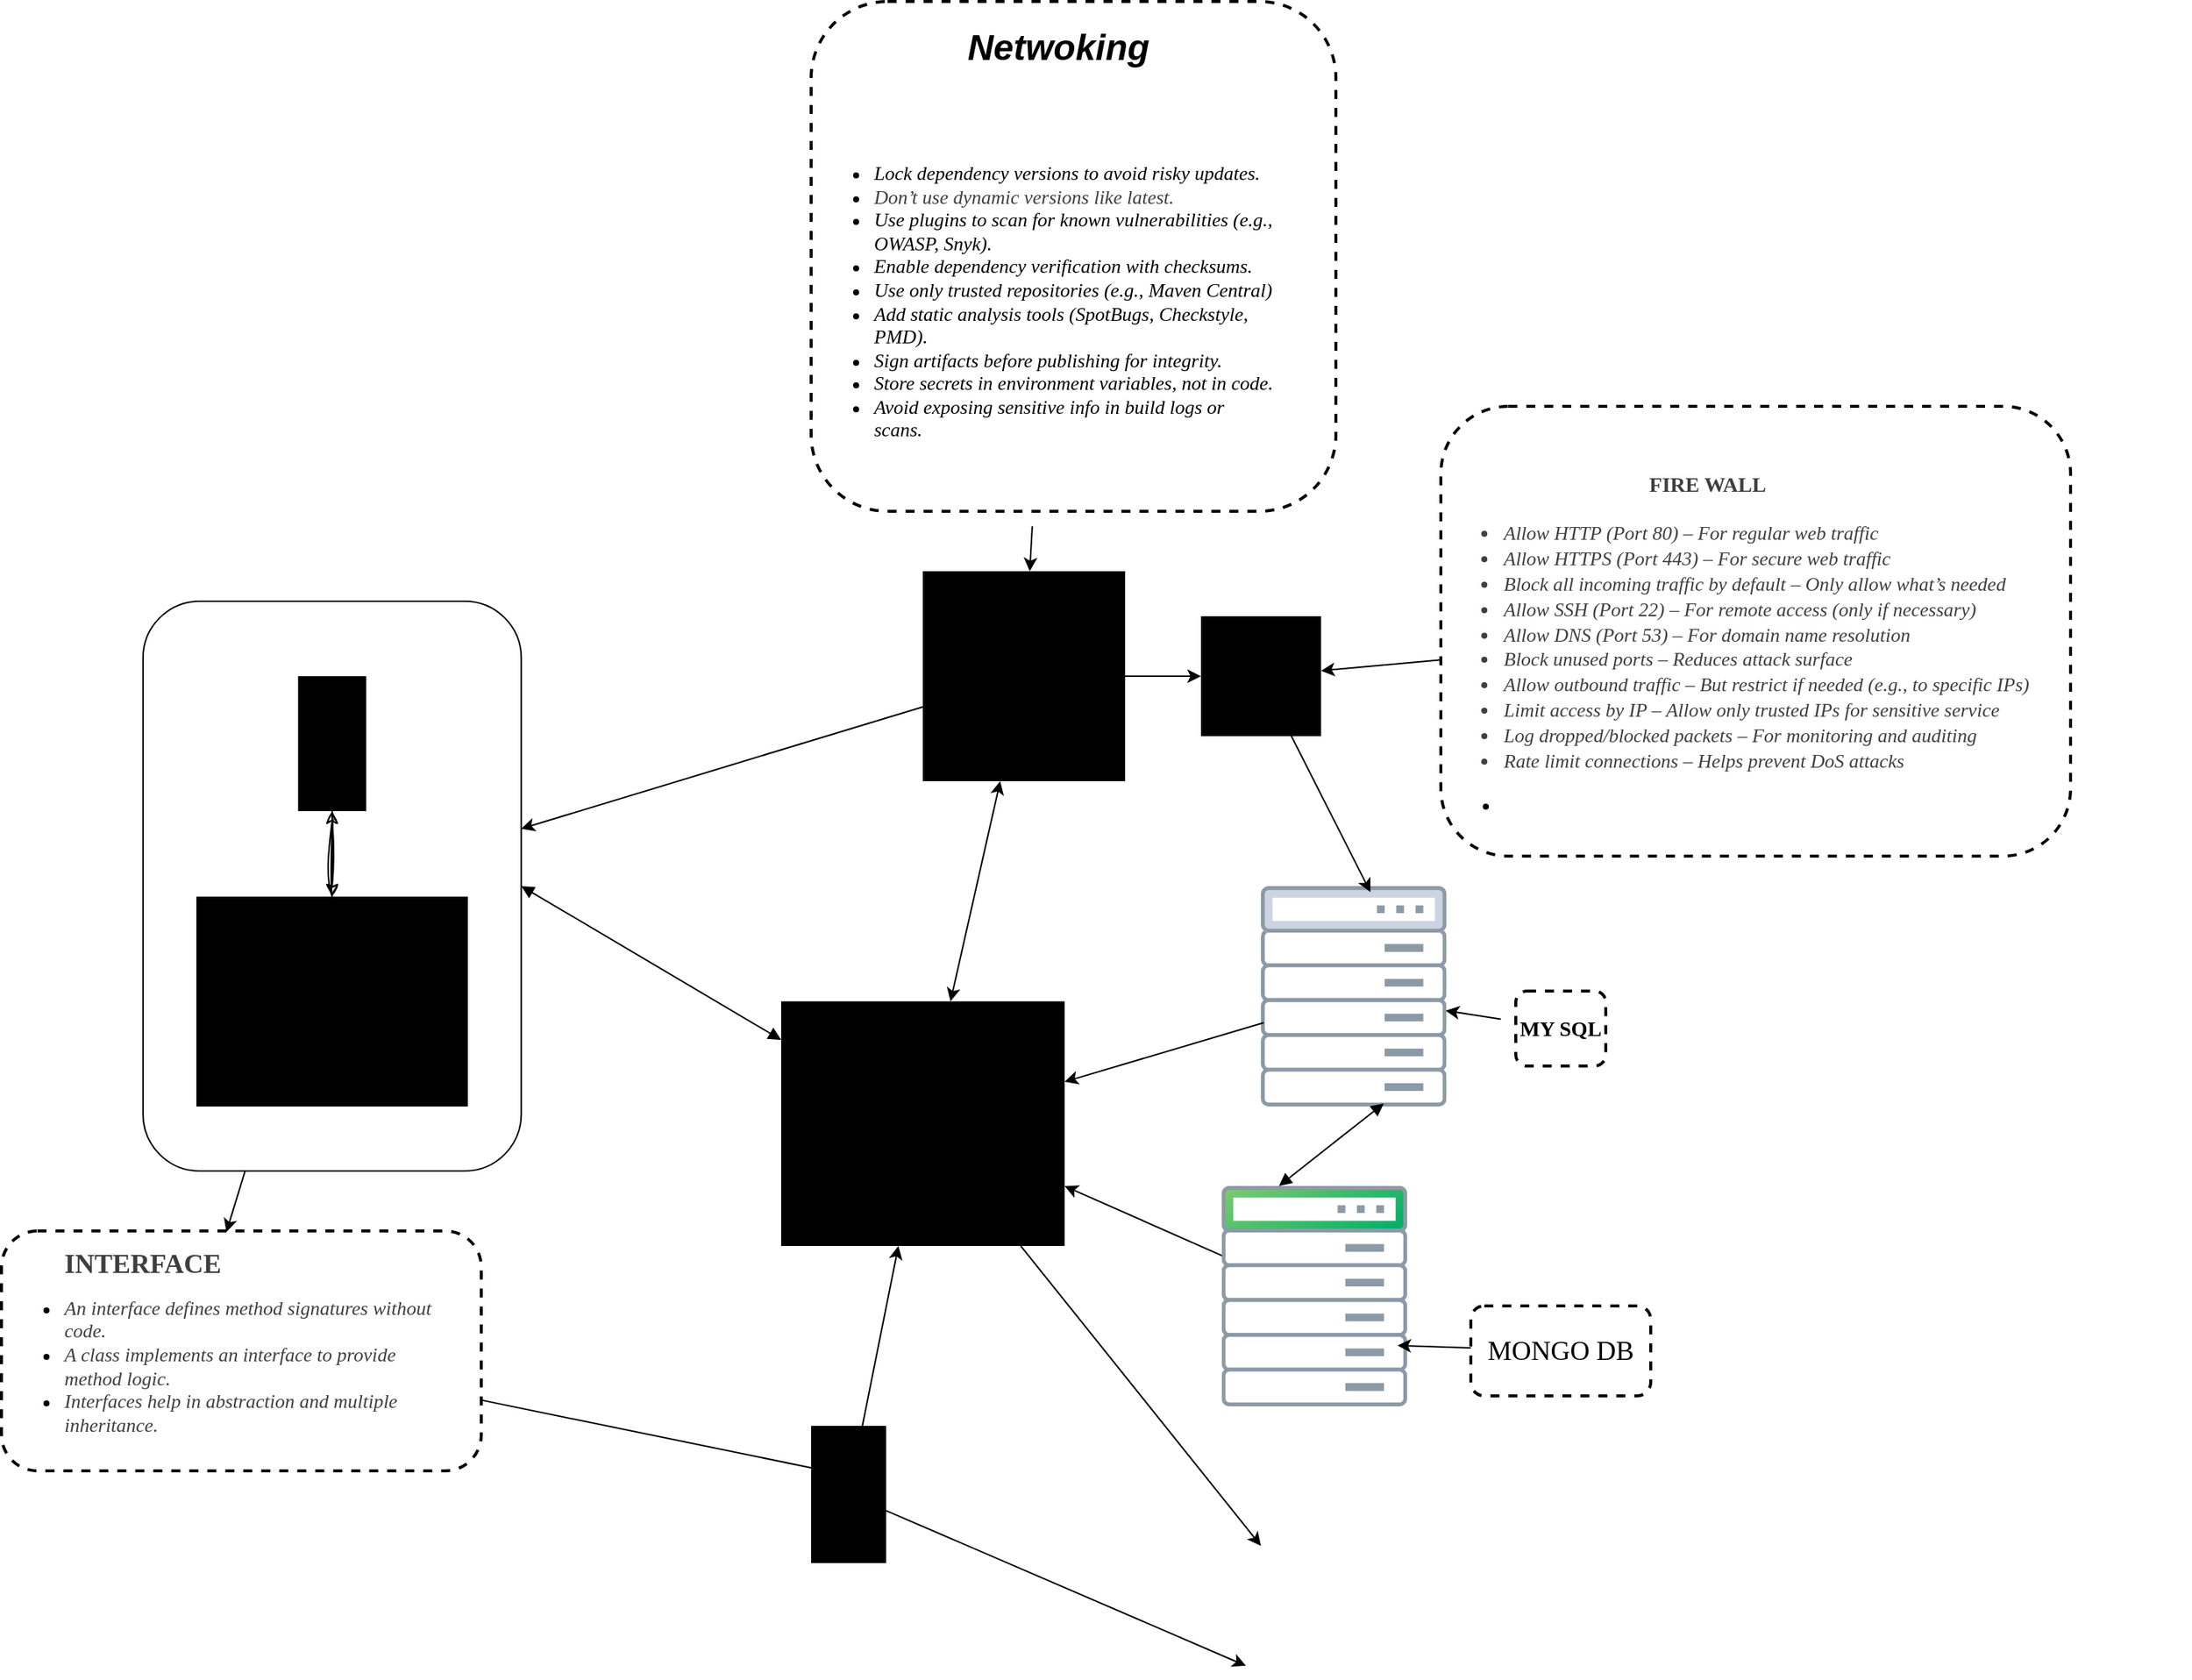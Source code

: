 <mxfile>
    <diagram id="4bFEtiRbaB8daMl5JLGO" name="Page-1">
        <mxGraphModel dx="2585" dy="2191" grid="1" gridSize="10" guides="1" tooltips="1" connect="1" arrows="1" fold="1" page="1" pageScale="1" pageWidth="850" pageHeight="1100" background="none" math="0" shadow="0">
            <root>
                <mxCell id="0"/>
                <mxCell id="1" parent="0"/>
                <mxCell id="22" style="edgeStyle=none;html=1;sketch=1;curveFitting=1;jiggle=2;" parent="1" source="20" target="21" edge="1">
                    <mxGeometry relative="1" as="geometry"/>
                </mxCell>
                <mxCell id="20" value="" style="sketch=1;verticalLabelPosition=bottom;sketch=0;aspect=fixed;html=1;verticalAlign=top;strokeColor=none;fillColor=#000000;align=center;outlineConnect=0;pointerEvents=1;shape=mxgraph.citrix2.mobile;curveFitting=1;jiggle=2;" parent="1" vertex="1">
                    <mxGeometry x="47.8" y="180" width="45.46" height="90" as="geometry"/>
                </mxCell>
                <mxCell id="23" style="edgeStyle=none;html=1;sketch=1;curveFitting=1;jiggle=2;" parent="1" source="21" target="20" edge="1">
                    <mxGeometry relative="1" as="geometry"/>
                </mxCell>
                <mxCell id="21" value="" style="sketch=1;verticalLabelPosition=bottom;sketch=0;aspect=fixed;html=1;verticalAlign=top;strokeColor=none;fillColor=#000000;align=center;outlineConnect=0;pointerEvents=1;shape=mxgraph.citrix2.managed_desktop;curveFitting=1;jiggle=2;" parent="1" vertex="1">
                    <mxGeometry x="-20" y="327" width="181.07" height="140" as="geometry"/>
                </mxCell>
                <mxCell id="27" value="" style="rounded=1;labelBackgroundColor=none;labelBorderColor=none;textShadow=0;whiteSpace=wrap;html=1;gradientColor=none;fillColor=none;" parent="1" vertex="1">
                    <mxGeometry x="-55.6" y="130" width="252.27" height="380" as="geometry"/>
                </mxCell>
                <mxCell id="29" value="" style="image;aspect=fixed;perimeter=ellipsePerimeter;html=1;align=center;fontSize=12;verticalAlign=top;fontColor=#364149;shadow=0;dashed=0;image=img/lib/cumulus/rack_bare_metal.svg;" parent="1" vertex="1">
                    <mxGeometry x="690" y="320" width="123.79" height="147" as="geometry"/>
                </mxCell>
                <mxCell id="33" style="edgeStyle=none;html=1;" parent="1" source="32" target="27" edge="1">
                    <mxGeometry relative="1" as="geometry"/>
                </mxCell>
                <mxCell id="45" style="edgeStyle=none;html=1;" parent="1" source="32" target="44" edge="1">
                    <mxGeometry relative="1" as="geometry"/>
                </mxCell>
                <mxCell id="32" value="" style="sketch=0;verticalLabelPosition=bottom;sketch=0;aspect=fixed;html=1;verticalAlign=top;strokeColor=none;fillColor=#000000;align=center;outlineConnect=0;pointerEvents=1;shape=mxgraph.citrix2.network;" parent="1" vertex="1">
                    <mxGeometry x="464.46" y="110" width="134.93" height="140" as="geometry"/>
                </mxCell>
                <mxCell id="36" style="edgeStyle=none;html=1;" parent="1" source="34" target="37" edge="1">
                    <mxGeometry relative="1" as="geometry">
                        <mxPoint x="470" y="490" as="targetPoint"/>
                    </mxGeometry>
                </mxCell>
                <mxCell id="34" value="" style="image;aspect=fixed;perimeter=ellipsePerimeter;html=1;align=center;fontSize=12;verticalAlign=top;fontColor=#364149;shadow=0;dashed=0;image=img/lib/cumulus/rack_cumulus_linux.svg;" parent="1" vertex="1">
                    <mxGeometry x="663.79" y="520" width="123.79" height="147.01" as="geometry"/>
                </mxCell>
                <mxCell id="38" value="" style="edgeStyle=none;html=1;" parent="1" source="29" target="37" edge="1">
                    <mxGeometry relative="1" as="geometry">
                        <mxPoint x="470" y="450" as="targetPoint"/>
                        <mxPoint x="691" y="406" as="sourcePoint"/>
                    </mxGeometry>
                </mxCell>
                <mxCell id="89" style="edgeStyle=none;html=1;" edge="1" parent="1" source="37">
                    <mxGeometry relative="1" as="geometry">
                        <mxPoint x="690" y="760" as="targetPoint"/>
                    </mxGeometry>
                </mxCell>
                <mxCell id="37" value="" style="sketch=0;verticalLabelPosition=bottom;sketch=0;aspect=fixed;html=1;verticalAlign=top;strokeColor=none;fillColor=#000000;align=center;outlineConnect=0;pointerEvents=1;shape=mxgraph.citrix2.storefront;" parent="1" vertex="1">
                    <mxGeometry x="370" y="396.86" width="189.1" height="163.14" as="geometry"/>
                </mxCell>
                <mxCell id="40" style="edgeStyle=none;html=1;entryX=1;entryY=0.25;entryDx=0;entryDy=0;" parent="1" source="27" target="66" edge="1">
                    <mxGeometry relative="1" as="geometry">
                        <mxPoint x="163.2" y="560.08" as="targetPoint"/>
                    </mxGeometry>
                </mxCell>
                <mxCell id="68" style="edgeStyle=none;html=1;" parent="1" source="42" target="37" edge="1">
                    <mxGeometry relative="1" as="geometry"/>
                </mxCell>
                <mxCell id="88" style="edgeStyle=none;html=1;" edge="1" parent="1" source="42">
                    <mxGeometry relative="1" as="geometry">
                        <mxPoint x="680" y="840" as="targetPoint"/>
                    </mxGeometry>
                </mxCell>
                <mxCell id="42" value="" style="sketch=0;verticalLabelPosition=bottom;sketch=0;aspect=fixed;html=1;verticalAlign=top;strokeColor=none;fillColor=#000000;align=center;outlineConnect=0;pointerEvents=1;shape=mxgraph.citrix2.bridge;direction=south;" parent="1" vertex="1">
                    <mxGeometry x="390" y="680" width="50.03" height="91.57" as="geometry"/>
                </mxCell>
                <mxCell id="44" value="" style="sketch=0;verticalLabelPosition=bottom;sketch=0;aspect=fixed;html=1;verticalAlign=top;strokeColor=none;fillColor=#000000;align=center;outlineConnect=0;pointerEvents=1;shape=mxgraph.citrix2.firewall;" parent="1" vertex="1">
                    <mxGeometry x="650" y="140" width="80.13" height="80" as="geometry"/>
                </mxCell>
                <mxCell id="46" style="edgeStyle=none;html=1;entryX=0.59;entryY=0.027;entryDx=0;entryDy=0;entryPerimeter=0;" parent="1" source="44" target="29" edge="1">
                    <mxGeometry relative="1" as="geometry"/>
                </mxCell>
                <mxCell id="51" value="" style="endArrow=block;html=1;startArrow=block;startFill=1;endFill=1;exitX=0.309;exitY=0;exitDx=0;exitDy=0;exitPerimeter=0;entryX=0.662;entryY=0.986;entryDx=0;entryDy=0;entryPerimeter=0;" parent="1" source="34" target="29" edge="1">
                    <mxGeometry width="100" height="100" relative="1" as="geometry">
                        <mxPoint x="710" y="510" as="sourcePoint"/>
                        <mxPoint x="750" y="470" as="targetPoint"/>
                    </mxGeometry>
                </mxCell>
                <mxCell id="55" style="edgeStyle=none;html=1;" parent="1" source="54" target="32" edge="1">
                    <mxGeometry relative="1" as="geometry"/>
                </mxCell>
                <mxCell id="54" value="&lt;ul&gt;&lt;li&gt;&lt;i style=&quot;background-color: transparent;&quot;&gt;&lt;font style=&quot;font-size: 13px; color: rgb(0, 0, 0);&quot; face=&quot;Verdana&quot;&gt;Lock dependency versions to avoid risky updates.&lt;/font&gt;&lt;/i&gt;&lt;/li&gt;&lt;li&gt;&lt;i style=&quot;background-color: transparent;&quot;&gt;&lt;font style=&quot;font-size: 13px; color: rgb(0, 0, 0);&quot; face=&quot;Verdana&quot;&gt;&lt;span style=&quot;background-color: transparent; color: rgb(63, 63, 63);&quot;&gt;Don’t use dynamic versions like latest.&lt;/span&gt;&lt;/font&gt;&lt;/i&gt;&lt;/li&gt;&lt;li&gt;&lt;i style=&quot;background-color: transparent;&quot;&gt;&lt;font style=&quot;font-size: 13px; color: rgb(0, 0, 0);&quot; face=&quot;Verdana&quot;&gt;Use plugins to scan for known vulnerabilities (e.g., OWASP, Snyk).&lt;/font&gt;&lt;/i&gt;&lt;/li&gt;&lt;li&gt;&lt;i style=&quot;background-color: transparent;&quot;&gt;&lt;font style=&quot;font-size: 13px; color: rgb(0, 0, 0);&quot; face=&quot;Verdana&quot;&gt;Enable dependency verification with checksums.&lt;/font&gt;&lt;/i&gt;&lt;/li&gt;&lt;li&gt;&lt;i style=&quot;background-color: transparent;&quot;&gt;&lt;font style=&quot;font-size: 13px; color: rgb(0, 0, 0);&quot; face=&quot;Verdana&quot;&gt;Use only trusted repositories (e.g., Maven Central)&lt;/font&gt;&lt;/i&gt;&lt;/li&gt;&lt;li&gt;&lt;i style=&quot;background-color: transparent;&quot;&gt;&lt;font style=&quot;font-size: 13px; color: rgb(0, 0, 0);&quot; face=&quot;Verdana&quot;&gt;Add static analysis tools (SpotBugs, Checkstyle, PMD).&lt;/font&gt;&lt;/i&gt;&lt;/li&gt;&lt;li&gt;&lt;i style=&quot;background-color: transparent;&quot;&gt;&lt;font style=&quot;font-size: 13px; color: rgb(0, 0, 0);&quot; face=&quot;Verdana&quot;&gt;Sign artifacts before publishing for integrity.&lt;/font&gt;&lt;/i&gt;&lt;/li&gt;&lt;li&gt;&lt;i style=&quot;background-color: transparent;&quot;&gt;&lt;font style=&quot;font-size: 13px; color: rgb(0, 0, 0);&quot; face=&quot;Verdana&quot;&gt;Store secrets in environment variables, not in code.&lt;/font&gt;&lt;/i&gt;&lt;/li&gt;&lt;li&gt;&lt;i style=&quot;background-color: transparent;&quot;&gt;&lt;font style=&quot;font-size: 13px; color: rgb(0, 0, 0);&quot; face=&quot;Verdana&quot;&gt;Avoid exposing sensitive info in build logs or scans.&lt;/font&gt;&lt;/i&gt;&lt;/li&gt;&lt;/ul&gt;&lt;font face=&quot;Verdana&quot;&gt;&lt;span style=&quot;font-size: 13px;&quot;&gt;&lt;i&gt;&lt;br&gt;&lt;/i&gt;&lt;/span&gt;&lt;/font&gt;&lt;ol style=&quot;padding-right: 0px; padding-left: 15px; padding-bottom: 0px; margin-top: 0px; margin-right: 0px; margin-bottom: 0px;&quot; data-end=&quot;629&quot; data-start=&quot;110&quot;&gt;&lt;br&gt;&lt;/ol&gt;" style="text;html=1;align=left;verticalAlign=middle;whiteSpace=wrap;rounded=0;connectable=1;allowArrows=1;backgroundOutline=0;absoluteArcSize=0;" parent="1" vertex="1">
                    <mxGeometry x="390" y="-190" width="310" height="270" as="geometry"/>
                </mxCell>
                <mxCell id="56" value="&lt;h1 style=&quot;margin-top: 0px;&quot;&gt;&lt;i&gt;Netwoking&lt;/i&gt;&lt;/h1&gt;" style="text;html=1;whiteSpace=wrap;overflow=hidden;rounded=0;align=center;" parent="1" vertex="1">
                    <mxGeometry x="430" y="-260" width="250" height="40" as="geometry"/>
                </mxCell>
                <mxCell id="57" value="" style="rounded=1;whiteSpace=wrap;html=1;glass=1;shadow=0;gradientColor=none;fillColor=none;dashed=1;strokeWidth=2;perimeterSpacing=10;" parent="1" vertex="1">
                    <mxGeometry x="390" y="-270" width="350" height="340" as="geometry"/>
                </mxCell>
                <mxCell id="60" value="&lt;div style=&quot;text-align: center;&quot;&gt;&lt;span style=&quot;color: rgb(63, 63, 63); background-color: transparent;&quot;&gt;&lt;font style=&quot;font-size: 11px;&quot; face=&quot;Lucida Console&quot;&gt;&lt;br&gt;&lt;/font&gt;&lt;/span&gt;&lt;/div&gt;&lt;span style=&quot;color: rgb(63, 63, 63); background-color: transparent;&quot;&gt;&lt;font style=&quot;&quot; face=&quot;Lucida Console&quot;&gt;&lt;h3 style=&quot;text-align: center;&quot;&gt;&lt;font style=&quot;font-size: 14px;&quot;&gt;&lt;span style=&quot;color: rgb(63, 63, 63); background-color: transparent;&quot;&gt;FIRE WALL&lt;/span&gt;&lt;span style=&quot;background-color: transparent;&quot;&gt;&amp;nbsp; &amp;nbsp; &amp;nbsp; &amp;nbsp; &amp;nbsp; &amp;nbsp;&lt;/span&gt;&lt;/font&gt;&lt;/h3&gt;&lt;h3 style=&quot;&quot;&gt;&lt;ul style=&quot;&quot;&gt;&lt;li style=&quot;&quot;&gt;&lt;span style=&quot;background-color: transparent; font-weight: normal;&quot;&gt;&lt;i style=&quot;&quot;&gt;&lt;font style=&quot;font-size: 13px;&quot;&gt;Allow HTTP (Port 80) – For regular web traffic&lt;/font&gt;&lt;/i&gt;&lt;/span&gt;&lt;/li&gt;&lt;li style=&quot;&quot;&gt;&lt;span style=&quot;background-color: transparent; font-weight: normal;&quot;&gt;&lt;i&gt;&lt;font style=&quot;font-size: 13px;&quot;&gt;Allow HTTPS (Port 443) – For secure web traffic&lt;/font&gt;&lt;/i&gt;&lt;/span&gt;&lt;/li&gt;&lt;li style=&quot;&quot;&gt;&lt;span style=&quot;background-color: transparent; font-weight: normal;&quot;&gt;&lt;i&gt;&lt;font style=&quot;font-size: 13px;&quot;&gt;Block all incoming traffic by default – Only allow what’s needed&lt;/font&gt;&lt;/i&gt;&lt;/span&gt;&lt;/li&gt;&lt;li style=&quot;&quot;&gt;&lt;span style=&quot;background-color: transparent; font-weight: normal;&quot;&gt;&lt;i&gt;&lt;font style=&quot;font-size: 13px;&quot;&gt;Allow SSH (Port 22) – For remote access (only if necessary)&lt;/font&gt;&lt;/i&gt;&lt;/span&gt;&lt;/li&gt;&lt;li style=&quot;&quot;&gt;&lt;span style=&quot;background-color: transparent; font-weight: normal;&quot;&gt;&lt;i&gt;&lt;font style=&quot;font-size: 13px;&quot;&gt;Allow DNS (Port 53) – For domain name resolution&lt;/font&gt;&lt;/i&gt;&lt;/span&gt;&lt;/li&gt;&lt;li style=&quot;&quot;&gt;&lt;span style=&quot;background-color: transparent; font-weight: normal;&quot;&gt;&lt;i&gt;&lt;font style=&quot;font-size: 13px;&quot;&gt;Block unused ports – Reduces attack surface&lt;/font&gt;&lt;/i&gt;&lt;/span&gt;&lt;/li&gt;&lt;li style=&quot;&quot;&gt;&lt;span style=&quot;font-weight: normal;&quot;&gt;&lt;i&gt;&lt;font style=&quot;font-size: 13px;&quot;&gt;&lt;span style=&quot;background-color: transparent; color: rgb(63, 63, 63);&quot;&gt;Allow outbound traffic&lt;/span&gt;&lt;span style=&quot;background-color: transparent; color: rgb(63, 63, 63);&quot;&gt; – But restrict if needed (e.g., to specific IPs)&lt;/span&gt;&lt;/font&gt;&lt;/i&gt;&lt;/span&gt;&lt;/li&gt;&lt;li style=&quot;&quot;&gt;&lt;span style=&quot;background-color: transparent; font-weight: normal;&quot;&gt;&lt;i&gt;&lt;font style=&quot;font-size: 13px;&quot;&gt;Limit access by IP – Allow only trusted IPs for sensitive service&lt;/font&gt;&lt;/i&gt;&lt;/span&gt;&lt;/li&gt;&lt;li style=&quot;&quot;&gt;&lt;span style=&quot;background-color: transparent; font-weight: normal;&quot;&gt;&lt;i&gt;&lt;font style=&quot;font-size: 13px;&quot;&gt;Log dropped/blocked packets – For monitoring and auditing&lt;/font&gt;&lt;/i&gt;&lt;/span&gt;&lt;/li&gt;&lt;li style=&quot;&quot;&gt;&lt;span style=&quot;background-color: transparent; font-weight: normal;&quot;&gt;&lt;i style=&quot;&quot;&gt;&lt;font style=&quot;font-size: 13px;&quot;&gt;Rate limit connections – Helps prevent DoS attacks&lt;/font&gt;&lt;/i&gt;&lt;/span&gt;&lt;/li&gt;&lt;/ul&gt;&lt;/h3&gt;&lt;/font&gt;&lt;/span&gt;&lt;div&gt;&lt;div&gt;&lt;ul&gt;&lt;li data-start=&quot;690&quot; data-end=&quot;748&quot;&gt;&lt;br&gt;&lt;/li&gt;&lt;/ul&gt;&lt;/div&gt;&lt;/div&gt;" style="text;html=1;align=left;verticalAlign=middle;whiteSpace=wrap;rounded=0;" parent="1" vertex="1">
                    <mxGeometry x="810" y="20" width="500" height="260" as="geometry"/>
                </mxCell>
                <mxCell id="63" style="edgeStyle=none;html=1;" parent="1" source="61" target="44" edge="1">
                    <mxGeometry relative="1" as="geometry"/>
                </mxCell>
                <mxCell id="61" value="" style="rounded=1;whiteSpace=wrap;html=1;gradientColor=none;fillColor=none;dashed=1;strokeWidth=2;" parent="1" vertex="1">
                    <mxGeometry x="810" width="420" height="300" as="geometry"/>
                </mxCell>
                <mxCell id="65" value="&lt;ul&gt;&lt;li&gt;&lt;font style=&quot;font-size: 13px;&quot; face=&quot;Lucida Console&quot;&gt;&lt;i&gt;&lt;span style=&quot;color: rgb(63, 63, 63); background-color: transparent;&quot;&gt;An&amp;nbsp;&lt;/span&gt;&lt;span style=&quot;color: rgb(63, 63, 63); background-color: transparent; scrollbar-color: rgb(226, 226, 226) rgb(251, 251, 251);&quot; data-end=&quot;114&quot; data-start=&quot;75&quot;&gt;interface defines method signatures&lt;/span&gt;&lt;span style=&quot;color: rgb(63, 63, 63); background-color: transparent;&quot;&gt;&amp;nbsp;without code.&lt;/span&gt;&lt;/i&gt;&lt;/font&gt;&lt;/li&gt;&lt;li&gt;&lt;font style=&quot;font-size: 13px;&quot; face=&quot;Lucida Console&quot;&gt;&lt;i&gt;&lt;span style=&quot;color: rgb(63, 63, 63); background-color: transparent;&quot;&gt;A class&lt;/span&gt;&lt;span style=&quot;color: rgb(63, 63, 63); background-color: transparent;&quot;&gt;&amp;nbsp;&lt;/span&gt;&lt;span style=&quot;color: rgb(63, 63, 63); background-color: transparent; scrollbar-color: rgb(226, 226, 226) rgb(251, 251, 251);&quot; data-end=&quot;156&quot; data-start=&quot;142&quot;&gt;implements&lt;/span&gt;&lt;span style=&quot;color: rgb(63, 63, 63); background-color: transparent;&quot;&gt;&amp;nbsp;&lt;/span&gt;&lt;span style=&quot;color: rgb(63, 63, 63); background-color: transparent;&quot;&gt;an interface to provide method logic.&lt;/span&gt;&lt;/i&gt;&lt;/font&gt;&lt;/li&gt;&lt;li&gt;&lt;font style=&quot;font-size: 13px;&quot; face=&quot;Lucida Console&quot;&gt;&lt;i&gt;&lt;span style=&quot;color: rgb(63, 63, 63); background-color: transparent;&quot;&gt;Interfaces help in&lt;/span&gt;&lt;span style=&quot;color: rgb(63, 63, 63); background-color: transparent;&quot;&gt;&amp;nbsp;&lt;/span&gt;&lt;span style=&quot;color: rgb(63, 63, 63); background-color: transparent; scrollbar-color: rgb(226, 226, 226) rgb(251, 251, 251);&quot; data-end=&quot;234&quot; data-start=&quot;219&quot;&gt;abstraction&lt;/span&gt;&lt;span style=&quot;color: rgb(63, 63, 63); background-color: transparent;&quot;&gt;&amp;nbsp;&lt;/span&gt;&lt;span style=&quot;color: rgb(63, 63, 63); background-color: transparent;&quot;&gt;and&lt;/span&gt;&lt;span style=&quot;color: rgb(63, 63, 63); background-color: transparent;&quot;&gt;&amp;nbsp;&lt;/span&gt;&lt;span style=&quot;color: rgb(63, 63, 63); background-color: transparent; scrollbar-color: rgb(226, 226, 226) rgb(251, 251, 251);&quot; data-end=&quot;263&quot; data-start=&quot;239&quot;&gt;multiple inheritance&lt;/span&gt;&lt;span style=&quot;color: rgb(63, 63, 63); background-color: transparent;&quot;&gt;.&lt;/span&gt;&lt;/i&gt;&lt;/font&gt;&lt;/li&gt;&lt;/ul&gt;" style="text;html=1;align=left;verticalAlign=middle;whiteSpace=wrap;rounded=0;" parent="1" vertex="1">
                    <mxGeometry x="-150" y="560" width="300" height="160" as="geometry"/>
                </mxCell>
                <mxCell id="66" value="&lt;h2 style=&quot;scrollbar-color: rgb(226, 226, 226) rgb(251, 251, 251);&quot;&gt;&lt;strong style=&quot;scrollbar-color: rgb(226, 226, 226) rgb(251, 251, 251); color: rgb(63, 63, 63);&quot; data-end=&quot;114&quot; data-start=&quot;75&quot;&gt;&lt;font face=&quot;Times New Roman&quot;&gt;INTERFACE&lt;/font&gt;&lt;/strong&gt;&lt;/h2&gt;" style="text;html=1;whiteSpace=wrap;overflow=hidden;rounded=0;" parent="1" vertex="1">
                    <mxGeometry x="-110" y="540" width="110" height="43.14" as="geometry"/>
                </mxCell>
                <mxCell id="72" style="edgeStyle=none;html=1;" parent="1" source="67" edge="1">
                    <mxGeometry relative="1" as="geometry">
                        <mxPoint x="400.0" y="710" as="targetPoint"/>
                    </mxGeometry>
                </mxCell>
                <mxCell id="67" value="" style="rounded=1;whiteSpace=wrap;html=1;fillColor=none;dashed=1;strokeWidth=2;" parent="1" vertex="1">
                    <mxGeometry x="-150" y="550" width="320" height="160" as="geometry"/>
                </mxCell>
                <mxCell id="73" value="&lt;font face=&quot;Times New Roman&quot;&gt;&lt;span style=&quot;font-size: 18px;&quot;&gt;MONGO DB&lt;/span&gt;&lt;/font&gt;" style="text;html=1;align=center;verticalAlign=middle;whiteSpace=wrap;rounded=0;" vertex="1" parent="1">
                    <mxGeometry x="813.79" y="612.5" width="152.42" height="35" as="geometry"/>
                </mxCell>
                <mxCell id="75" style="edgeStyle=none;html=1;entryX=1;entryY=0.75;entryDx=0;entryDy=0;" edge="1" parent="1" source="74" target="34">
                    <mxGeometry relative="1" as="geometry"/>
                </mxCell>
                <mxCell id="74" value="" style="rounded=1;whiteSpace=wrap;html=1;gradientColor=default;fillColor=none;dashed=1;strokeWidth=2;" vertex="1" parent="1">
                    <mxGeometry x="830" y="600" width="120" height="60" as="geometry"/>
                </mxCell>
                <mxCell id="76" value="" style="rounded=1;whiteSpace=wrap;html=1;gradientColor=default;fillColor=none;dashed=1;strokeWidth=2;" vertex="1" parent="1">
                    <mxGeometry x="860" y="390" width="60" height="50" as="geometry"/>
                </mxCell>
                <mxCell id="81" value="" style="edgeStyle=none;html=1;" edge="1" parent="1" source="77" target="29">
                    <mxGeometry relative="1" as="geometry"/>
                </mxCell>
                <mxCell id="77" value="&lt;h3&gt;&lt;font face=&quot;Times New Roman&quot;&gt;MY SQL&lt;/font&gt;&lt;/h3&gt;" style="text;html=1;align=center;verticalAlign=middle;whiteSpace=wrap;rounded=0;" vertex="1" parent="1">
                    <mxGeometry x="850" y="390" width="80" height="50" as="geometry"/>
                </mxCell>
                <mxCell id="84" value="" style="endArrow=classic;startArrow=classic;html=1;rounded=0;curved=1;" edge="1" parent="1" source="37" target="32">
                    <mxGeometry width="50" height="50" relative="1" as="geometry">
                        <mxPoint x="510" y="380" as="sourcePoint"/>
                        <mxPoint x="560" y="330" as="targetPoint"/>
                    </mxGeometry>
                </mxCell>
                <mxCell id="87" value="" style="endArrow=block;html=1;startArrow=block;startFill=1;endFill=1;exitX=1;exitY=0.5;exitDx=0;exitDy=0;" edge="1" parent="1" source="27" target="37">
                    <mxGeometry width="100" height="100" relative="1" as="geometry">
                        <mxPoint x="240" y="420" as="sourcePoint"/>
                        <mxPoint x="340" y="320" as="targetPoint"/>
                    </mxGeometry>
                </mxCell>
            </root>
        </mxGraphModel>
    </diagram>
</mxfile>